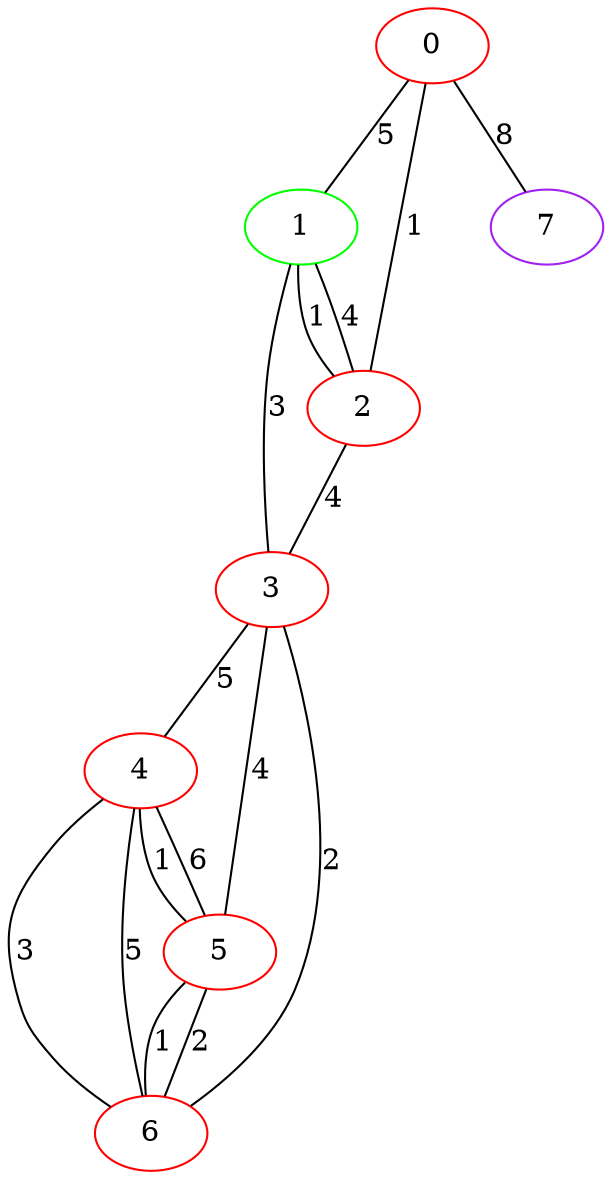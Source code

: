 graph "" {
0 [color=red, weight=1];
1 [color=green, weight=2];
2 [color=red, weight=1];
3 [color=red, weight=1];
4 [color=red, weight=1];
5 [color=red, weight=1];
6 [color=red, weight=1];
7 [color=purple, weight=4];
0 -- 1  [key=0, label=5];
0 -- 2  [key=0, label=1];
0 -- 7  [key=0, label=8];
1 -- 2  [key=0, label=4];
1 -- 2  [key=1, label=1];
1 -- 3  [key=0, label=3];
2 -- 3  [key=0, label=4];
3 -- 4  [key=0, label=5];
3 -- 5  [key=0, label=4];
3 -- 6  [key=0, label=2];
4 -- 5  [key=0, label=1];
4 -- 5  [key=1, label=6];
4 -- 6  [key=0, label=3];
4 -- 6  [key=1, label=5];
5 -- 6  [key=0, label=2];
5 -- 6  [key=1, label=1];
}
